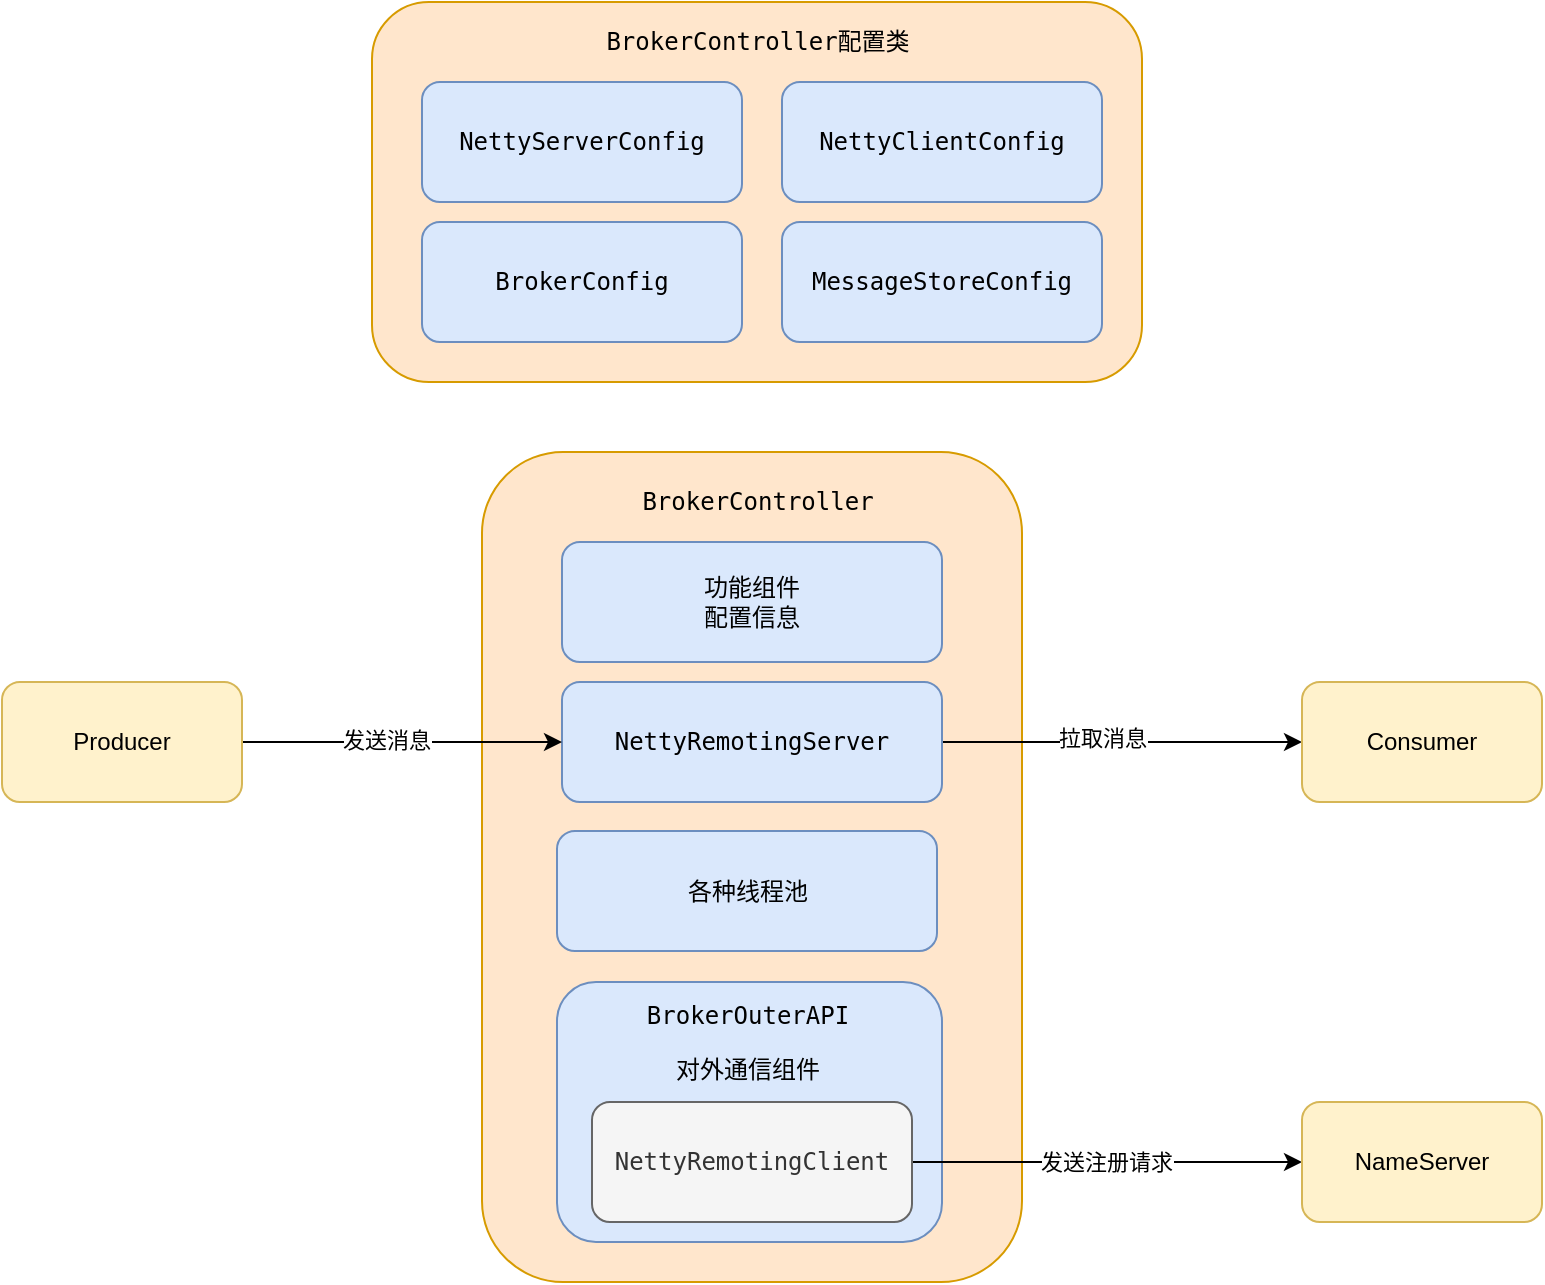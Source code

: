 <mxfile version="14.6.13" type="github">
  <diagram id="xAAkHGNQTjgieo-5SQ3h" name="Page-1">
    <mxGraphModel dx="1773" dy="536" grid="1" gridSize="10" guides="1" tooltips="1" connect="1" arrows="1" fold="1" page="1" pageScale="1" pageWidth="827" pageHeight="1169" math="0" shadow="0">
      <root>
        <mxCell id="0" />
        <mxCell id="1" parent="0" />
        <mxCell id="LrVke-J6Wjw0SnQRNW3x-1" value="" style="rounded=1;whiteSpace=wrap;html=1;fillColor=#ffe6cc;strokeColor=#d79b00;" parent="1" vertex="1">
          <mxGeometry x="95" y="170" width="385" height="190" as="geometry" />
        </mxCell>
        <mxCell id="LrVke-J6Wjw0SnQRNW3x-2" value="&lt;pre&gt;BrokerController配置类&lt;/pre&gt;" style="text;html=1;strokeColor=none;fillColor=none;align=center;verticalAlign=middle;whiteSpace=wrap;rounded=0;" parent="1" vertex="1">
          <mxGeometry x="267.5" y="180" width="40" height="20" as="geometry" />
        </mxCell>
        <mxCell id="LrVke-J6Wjw0SnQRNW3x-3" value="&lt;pre&gt;NettyServerConfig&lt;/pre&gt;" style="rounded=1;whiteSpace=wrap;html=1;fillColor=#dae8fc;strokeColor=#6c8ebf;" parent="1" vertex="1">
          <mxGeometry x="120" y="210" width="160" height="60" as="geometry" />
        </mxCell>
        <mxCell id="LrVke-J6Wjw0SnQRNW3x-4" value="&lt;pre&gt;&lt;pre&gt;NettyClientConfig&lt;/pre&gt;&lt;/pre&gt;" style="rounded=1;whiteSpace=wrap;html=1;fillColor=#dae8fc;strokeColor=#6c8ebf;" parent="1" vertex="1">
          <mxGeometry x="300" y="210" width="160" height="60" as="geometry" />
        </mxCell>
        <mxCell id="LrVke-J6Wjw0SnQRNW3x-5" value="&lt;pre&gt;&lt;pre&gt;BrokerConfig&lt;/pre&gt;&lt;/pre&gt;" style="rounded=1;whiteSpace=wrap;html=1;fillColor=#dae8fc;strokeColor=#6c8ebf;" parent="1" vertex="1">
          <mxGeometry x="120" y="280" width="160" height="60" as="geometry" />
        </mxCell>
        <mxCell id="LrVke-J6Wjw0SnQRNW3x-6" value="&lt;pre&gt;&lt;pre&gt;&lt;pre&gt;MessageStoreConfig&lt;/pre&gt;&lt;/pre&gt;&lt;/pre&gt;" style="rounded=1;whiteSpace=wrap;html=1;fillColor=#dae8fc;strokeColor=#6c8ebf;" parent="1" vertex="1">
          <mxGeometry x="300" y="280" width="160" height="60" as="geometry" />
        </mxCell>
        <mxCell id="1UQ5DoTpQU4Rsa3m7vP7-1" value="" style="rounded=1;whiteSpace=wrap;html=1;fillColor=#ffe6cc;strokeColor=#d79b00;" parent="1" vertex="1">
          <mxGeometry x="150" y="395" width="270" height="415" as="geometry" />
        </mxCell>
        <mxCell id="1UQ5DoTpQU4Rsa3m7vP7-3" value="&lt;pre&gt;BrokerController&lt;/pre&gt;" style="text;html=1;strokeColor=none;fillColor=none;align=center;verticalAlign=middle;whiteSpace=wrap;rounded=0;" parent="1" vertex="1">
          <mxGeometry x="267.5" y="410" width="40" height="20" as="geometry" />
        </mxCell>
        <mxCell id="1UQ5DoTpQU4Rsa3m7vP7-4" value="功能组件&lt;br&gt;配置信息" style="rounded=1;whiteSpace=wrap;html=1;fillColor=#dae8fc;strokeColor=#6c8ebf;" parent="1" vertex="1">
          <mxGeometry x="190" y="440" width="190" height="60" as="geometry" />
        </mxCell>
        <mxCell id="YSHoC4j14vBIs8rkGOKO-2" style="edgeStyle=orthogonalEdgeStyle;rounded=0;orthogonalLoop=1;jettySize=auto;html=1;exitX=1;exitY=0.5;exitDx=0;exitDy=0;entryX=0;entryY=0.5;entryDx=0;entryDy=0;" edge="1" parent="1" source="1UQ5DoTpQU4Rsa3m7vP7-5" target="YSHoC4j14vBIs8rkGOKO-1">
          <mxGeometry relative="1" as="geometry" />
        </mxCell>
        <mxCell id="YSHoC4j14vBIs8rkGOKO-3" value="拉取消息" style="edgeLabel;html=1;align=center;verticalAlign=middle;resizable=0;points=[];" vertex="1" connectable="0" parent="YSHoC4j14vBIs8rkGOKO-2">
          <mxGeometry x="-0.111" y="2" relative="1" as="geometry">
            <mxPoint as="offset" />
          </mxGeometry>
        </mxCell>
        <mxCell id="1UQ5DoTpQU4Rsa3m7vP7-5" value="&lt;pre&gt;NettyRemotingServer&lt;/pre&gt;" style="rounded=1;whiteSpace=wrap;html=1;fillColor=#dae8fc;strokeColor=#6c8ebf;" parent="1" vertex="1">
          <mxGeometry x="190" y="510" width="190" height="60" as="geometry" />
        </mxCell>
        <mxCell id="1UQ5DoTpQU4Rsa3m7vP7-6" value="&lt;pre&gt;&lt;pre&gt;&lt;br&gt;&lt;/pre&gt;&lt;/pre&gt;" style="rounded=1;whiteSpace=wrap;html=1;fillColor=#dae8fc;strokeColor=#6c8ebf;" parent="1" vertex="1">
          <mxGeometry x="187.5" y="660" width="192.5" height="130" as="geometry" />
        </mxCell>
        <mxCell id="1UQ5DoTpQU4Rsa3m7vP7-12" style="edgeStyle=orthogonalEdgeStyle;rounded=0;orthogonalLoop=1;jettySize=auto;html=1;exitX=1;exitY=0.5;exitDx=0;exitDy=0;entryX=0;entryY=0.5;entryDx=0;entryDy=0;" parent="1" source="1UQ5DoTpQU4Rsa3m7vP7-7" target="1UQ5DoTpQU4Rsa3m7vP7-11" edge="1">
          <mxGeometry relative="1" as="geometry" />
        </mxCell>
        <mxCell id="1UQ5DoTpQU4Rsa3m7vP7-13" value="发送注册请求" style="edgeLabel;html=1;align=center;verticalAlign=middle;resizable=0;points=[];" parent="1UQ5DoTpQU4Rsa3m7vP7-12" vertex="1" connectable="0">
          <mxGeometry x="-0.023" relative="1" as="geometry">
            <mxPoint x="1" as="offset" />
          </mxGeometry>
        </mxCell>
        <mxCell id="1UQ5DoTpQU4Rsa3m7vP7-7" value="&lt;pre&gt;&lt;pre&gt;NettyRemotingClient&lt;/pre&gt;&lt;/pre&gt;" style="rounded=1;whiteSpace=wrap;html=1;fillColor=#f5f5f5;strokeColor=#666666;fontColor=#333333;" parent="1" vertex="1">
          <mxGeometry x="205" y="720" width="160" height="60" as="geometry" />
        </mxCell>
        <mxCell id="1UQ5DoTpQU4Rsa3m7vP7-8" value="各种线程池" style="rounded=1;whiteSpace=wrap;html=1;fillColor=#dae8fc;strokeColor=#6c8ebf;" parent="1" vertex="1">
          <mxGeometry x="187.5" y="584.5" width="190" height="60" as="geometry" />
        </mxCell>
        <mxCell id="1UQ5DoTpQU4Rsa3m7vP7-9" value="&lt;pre&gt;BrokerOuterAPI&lt;/pre&gt;&lt;pre&gt;对外通信组件&lt;/pre&gt;" style="text;html=1;strokeColor=none;fillColor=none;align=center;verticalAlign=middle;whiteSpace=wrap;rounded=0;" parent="1" vertex="1">
          <mxGeometry x="217.5" y="680" width="130" height="20" as="geometry" />
        </mxCell>
        <mxCell id="1UQ5DoTpQU4Rsa3m7vP7-11" value="NameServer" style="rounded=1;whiteSpace=wrap;html=1;fillColor=#fff2cc;strokeColor=#d6b656;" parent="1" vertex="1">
          <mxGeometry x="560" y="720" width="120" height="60" as="geometry" />
        </mxCell>
        <mxCell id="1UQ5DoTpQU4Rsa3m7vP7-15" style="edgeStyle=orthogonalEdgeStyle;rounded=0;orthogonalLoop=1;jettySize=auto;html=1;exitX=1;exitY=0.5;exitDx=0;exitDy=0;entryX=0;entryY=0.5;entryDx=0;entryDy=0;" parent="1" source="1UQ5DoTpQU4Rsa3m7vP7-14" target="1UQ5DoTpQU4Rsa3m7vP7-5" edge="1">
          <mxGeometry relative="1" as="geometry" />
        </mxCell>
        <mxCell id="1UQ5DoTpQU4Rsa3m7vP7-16" value="发送消息" style="edgeLabel;html=1;align=center;verticalAlign=middle;resizable=0;points=[];" parent="1UQ5DoTpQU4Rsa3m7vP7-15" vertex="1" connectable="0">
          <mxGeometry x="-0.1" y="1" relative="1" as="geometry">
            <mxPoint as="offset" />
          </mxGeometry>
        </mxCell>
        <mxCell id="1UQ5DoTpQU4Rsa3m7vP7-14" value="Producer" style="rounded=1;whiteSpace=wrap;html=1;fillColor=#fff2cc;strokeColor=#d6b656;" parent="1" vertex="1">
          <mxGeometry x="-90" y="510" width="120" height="60" as="geometry" />
        </mxCell>
        <mxCell id="YSHoC4j14vBIs8rkGOKO-1" value="Consumer" style="rounded=1;whiteSpace=wrap;html=1;fillColor=#fff2cc;strokeColor=#d6b656;" vertex="1" parent="1">
          <mxGeometry x="560" y="510" width="120" height="60" as="geometry" />
        </mxCell>
      </root>
    </mxGraphModel>
  </diagram>
</mxfile>
